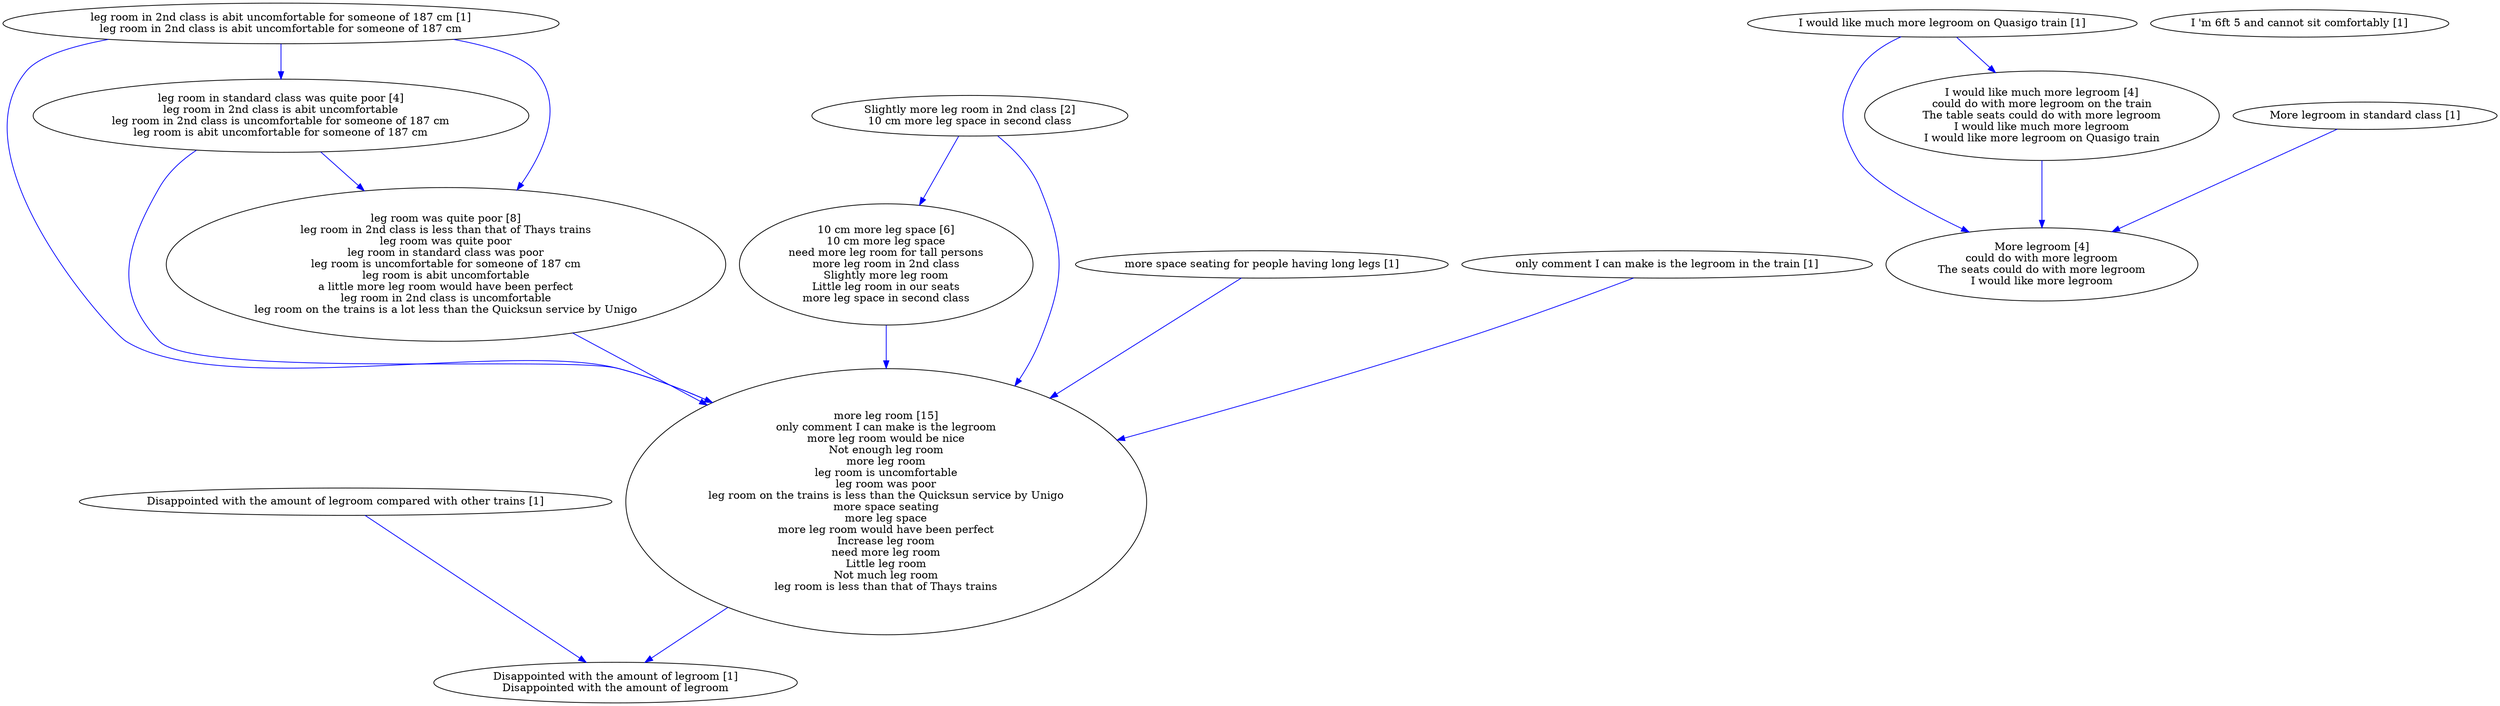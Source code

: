 digraph collapsedGraph {
"leg room was quite poor [8]\nleg room in 2nd class is less than that of Thays trains\nleg room was quite poor\nleg room in standard class was poor\nleg room is uncomfortable for someone of 187 cm\nleg room is abit uncomfortable\na little more leg room would have been perfect\nleg room in 2nd class is uncomfortable\nleg room on the trains is a lot less than the Quicksun service by Unigo""more leg room [15]\nonly comment I can make is the legroom\nmore leg room would be nice\nNot enough leg room\nmore leg room\nleg room is uncomfortable\nleg room was poor\nleg room on the trains is less than the Quicksun service by Unigo\nmore space seating\nmore leg space\nmore leg room would have been perfect\nIncrease leg room\nneed more leg room\nLittle leg room\nNot much leg room\nleg room is less than that of Thays trains""leg room in standard class was quite poor [4]\nleg room in 2nd class is abit uncomfortable\nleg room in 2nd class is uncomfortable for someone of 187 cm\nleg room is abit uncomfortable for someone of 187 cm""More legroom [4]\ncould do with more legroom\nThe seats could do with more legroom\nI would like more legroom""10 cm more leg space [6]\n10 cm more leg space\nneed more leg room for tall persons\nmore leg room in 2nd class\nSlightly more leg room\nLittle leg room in our seats\nmore leg space in second class""Slightly more leg room in 2nd class [2]\n10 cm more leg space in second class""I would like much more legroom [4]\ncould do with more legroom on the train\nThe table seats could do with more legroom\nI would like much more legroom\nI would like more legroom on Quasigo train""Disappointed with the amount of legroom compared with other trains [1]""Disappointed with the amount of legroom [1]\nDisappointed with the amount of legroom""I 'm 6ft 5 and cannot sit comfortably [1]""I would like much more legroom on Quasigo train [1]""More legroom in standard class [1]""leg room in 2nd class is abit uncomfortable for someone of 187 cm [1]\nleg room in 2nd class is abit uncomfortable for someone of 187 cm""more space seating for people having long legs [1]""only comment I can make is the legroom in the train [1]""Disappointed with the amount of legroom compared with other trains [1]" -> "Disappointed with the amount of legroom [1]\nDisappointed with the amount of legroom" [color=blue]
"Slightly more leg room in 2nd class [2]\n10 cm more leg space in second class" -> "more leg room [15]\nonly comment I can make is the legroom\nmore leg room would be nice\nNot enough leg room\nmore leg room\nleg room is uncomfortable\nleg room was poor\nleg room on the trains is less than the Quicksun service by Unigo\nmore space seating\nmore leg space\nmore leg room would have been perfect\nIncrease leg room\nneed more leg room\nLittle leg room\nNot much leg room\nleg room is less than that of Thays trains" [color=blue]
"10 cm more leg space [6]\n10 cm more leg space\nneed more leg room for tall persons\nmore leg room in 2nd class\nSlightly more leg room\nLittle leg room in our seats\nmore leg space in second class" -> "more leg room [15]\nonly comment I can make is the legroom\nmore leg room would be nice\nNot enough leg room\nmore leg room\nleg room is uncomfortable\nleg room was poor\nleg room on the trains is less than the Quicksun service by Unigo\nmore space seating\nmore leg space\nmore leg room would have been perfect\nIncrease leg room\nneed more leg room\nLittle leg room\nNot much leg room\nleg room is less than that of Thays trains" [color=blue]
"More legroom in standard class [1]" -> "More legroom [4]\ncould do with more legroom\nThe seats could do with more legroom\nI would like more legroom" [color=blue]
"Slightly more leg room in 2nd class [2]\n10 cm more leg space in second class" -> "10 cm more leg space [6]\n10 cm more leg space\nneed more leg room for tall persons\nmore leg room in 2nd class\nSlightly more leg room\nLittle leg room in our seats\nmore leg space in second class" [color=blue]
"I would like much more legroom on Quasigo train [1]" -> "I would like much more legroom [4]\ncould do with more legroom on the train\nThe table seats could do with more legroom\nI would like much more legroom\nI would like more legroom on Quasigo train" [color=blue]
"I would like much more legroom [4]\ncould do with more legroom on the train\nThe table seats could do with more legroom\nI would like much more legroom\nI would like more legroom on Quasigo train" -> "More legroom [4]\ncould do with more legroom\nThe seats could do with more legroom\nI would like more legroom" [color=blue]
"I would like much more legroom on Quasigo train [1]" -> "More legroom [4]\ncould do with more legroom\nThe seats could do with more legroom\nI would like more legroom" [color=blue]
"leg room in 2nd class is abit uncomfortable for someone of 187 cm [1]\nleg room in 2nd class is abit uncomfortable for someone of 187 cm" -> "leg room in standard class was quite poor [4]\nleg room in 2nd class is abit uncomfortable\nleg room in 2nd class is uncomfortable for someone of 187 cm\nleg room is abit uncomfortable for someone of 187 cm" [color=blue]
"leg room in 2nd class is abit uncomfortable for someone of 187 cm [1]\nleg room in 2nd class is abit uncomfortable for someone of 187 cm" -> "more leg room [15]\nonly comment I can make is the legroom\nmore leg room would be nice\nNot enough leg room\nmore leg room\nleg room is uncomfortable\nleg room was poor\nleg room on the trains is less than the Quicksun service by Unigo\nmore space seating\nmore leg space\nmore leg room would have been perfect\nIncrease leg room\nneed more leg room\nLittle leg room\nNot much leg room\nleg room is less than that of Thays trains" [color=blue]
"leg room in 2nd class is abit uncomfortable for someone of 187 cm [1]\nleg room in 2nd class is abit uncomfortable for someone of 187 cm" -> "leg room was quite poor [8]\nleg room in 2nd class is less than that of Thays trains\nleg room was quite poor\nleg room in standard class was poor\nleg room is uncomfortable for someone of 187 cm\nleg room is abit uncomfortable\na little more leg room would have been perfect\nleg room in 2nd class is uncomfortable\nleg room on the trains is a lot less than the Quicksun service by Unigo" [color=blue]
"leg room in standard class was quite poor [4]\nleg room in 2nd class is abit uncomfortable\nleg room in 2nd class is uncomfortable for someone of 187 cm\nleg room is abit uncomfortable for someone of 187 cm" -> "more leg room [15]\nonly comment I can make is the legroom\nmore leg room would be nice\nNot enough leg room\nmore leg room\nleg room is uncomfortable\nleg room was poor\nleg room on the trains is less than the Quicksun service by Unigo\nmore space seating\nmore leg space\nmore leg room would have been perfect\nIncrease leg room\nneed more leg room\nLittle leg room\nNot much leg room\nleg room is less than that of Thays trains" [color=blue]
"leg room was quite poor [8]\nleg room in 2nd class is less than that of Thays trains\nleg room was quite poor\nleg room in standard class was poor\nleg room is uncomfortable for someone of 187 cm\nleg room is abit uncomfortable\na little more leg room would have been perfect\nleg room in 2nd class is uncomfortable\nleg room on the trains is a lot less than the Quicksun service by Unigo" -> "more leg room [15]\nonly comment I can make is the legroom\nmore leg room would be nice\nNot enough leg room\nmore leg room\nleg room is uncomfortable\nleg room was poor\nleg room on the trains is less than the Quicksun service by Unigo\nmore space seating\nmore leg space\nmore leg room would have been perfect\nIncrease leg room\nneed more leg room\nLittle leg room\nNot much leg room\nleg room is less than that of Thays trains" [color=blue]
"leg room in standard class was quite poor [4]\nleg room in 2nd class is abit uncomfortable\nleg room in 2nd class is uncomfortable for someone of 187 cm\nleg room is abit uncomfortable for someone of 187 cm" -> "leg room was quite poor [8]\nleg room in 2nd class is less than that of Thays trains\nleg room was quite poor\nleg room in standard class was poor\nleg room is uncomfortable for someone of 187 cm\nleg room is abit uncomfortable\na little more leg room would have been perfect\nleg room in 2nd class is uncomfortable\nleg room on the trains is a lot less than the Quicksun service by Unigo" [color=blue]
"more space seating for people having long legs [1]" -> "more leg room [15]\nonly comment I can make is the legroom\nmore leg room would be nice\nNot enough leg room\nmore leg room\nleg room is uncomfortable\nleg room was poor\nleg room on the trains is less than the Quicksun service by Unigo\nmore space seating\nmore leg space\nmore leg room would have been perfect\nIncrease leg room\nneed more leg room\nLittle leg room\nNot much leg room\nleg room is less than that of Thays trains" [color=blue]
"more leg room [15]\nonly comment I can make is the legroom\nmore leg room would be nice\nNot enough leg room\nmore leg room\nleg room is uncomfortable\nleg room was poor\nleg room on the trains is less than the Quicksun service by Unigo\nmore space seating\nmore leg space\nmore leg room would have been perfect\nIncrease leg room\nneed more leg room\nLittle leg room\nNot much leg room\nleg room is less than that of Thays trains" -> "Disappointed with the amount of legroom [1]\nDisappointed with the amount of legroom" [color=blue]
"only comment I can make is the legroom in the train [1]" -> "more leg room [15]\nonly comment I can make is the legroom\nmore leg room would be nice\nNot enough leg room\nmore leg room\nleg room is uncomfortable\nleg room was poor\nleg room on the trains is less than the Quicksun service by Unigo\nmore space seating\nmore leg space\nmore leg room would have been perfect\nIncrease leg room\nneed more leg room\nLittle leg room\nNot much leg room\nleg room is less than that of Thays trains" [color=blue]
}